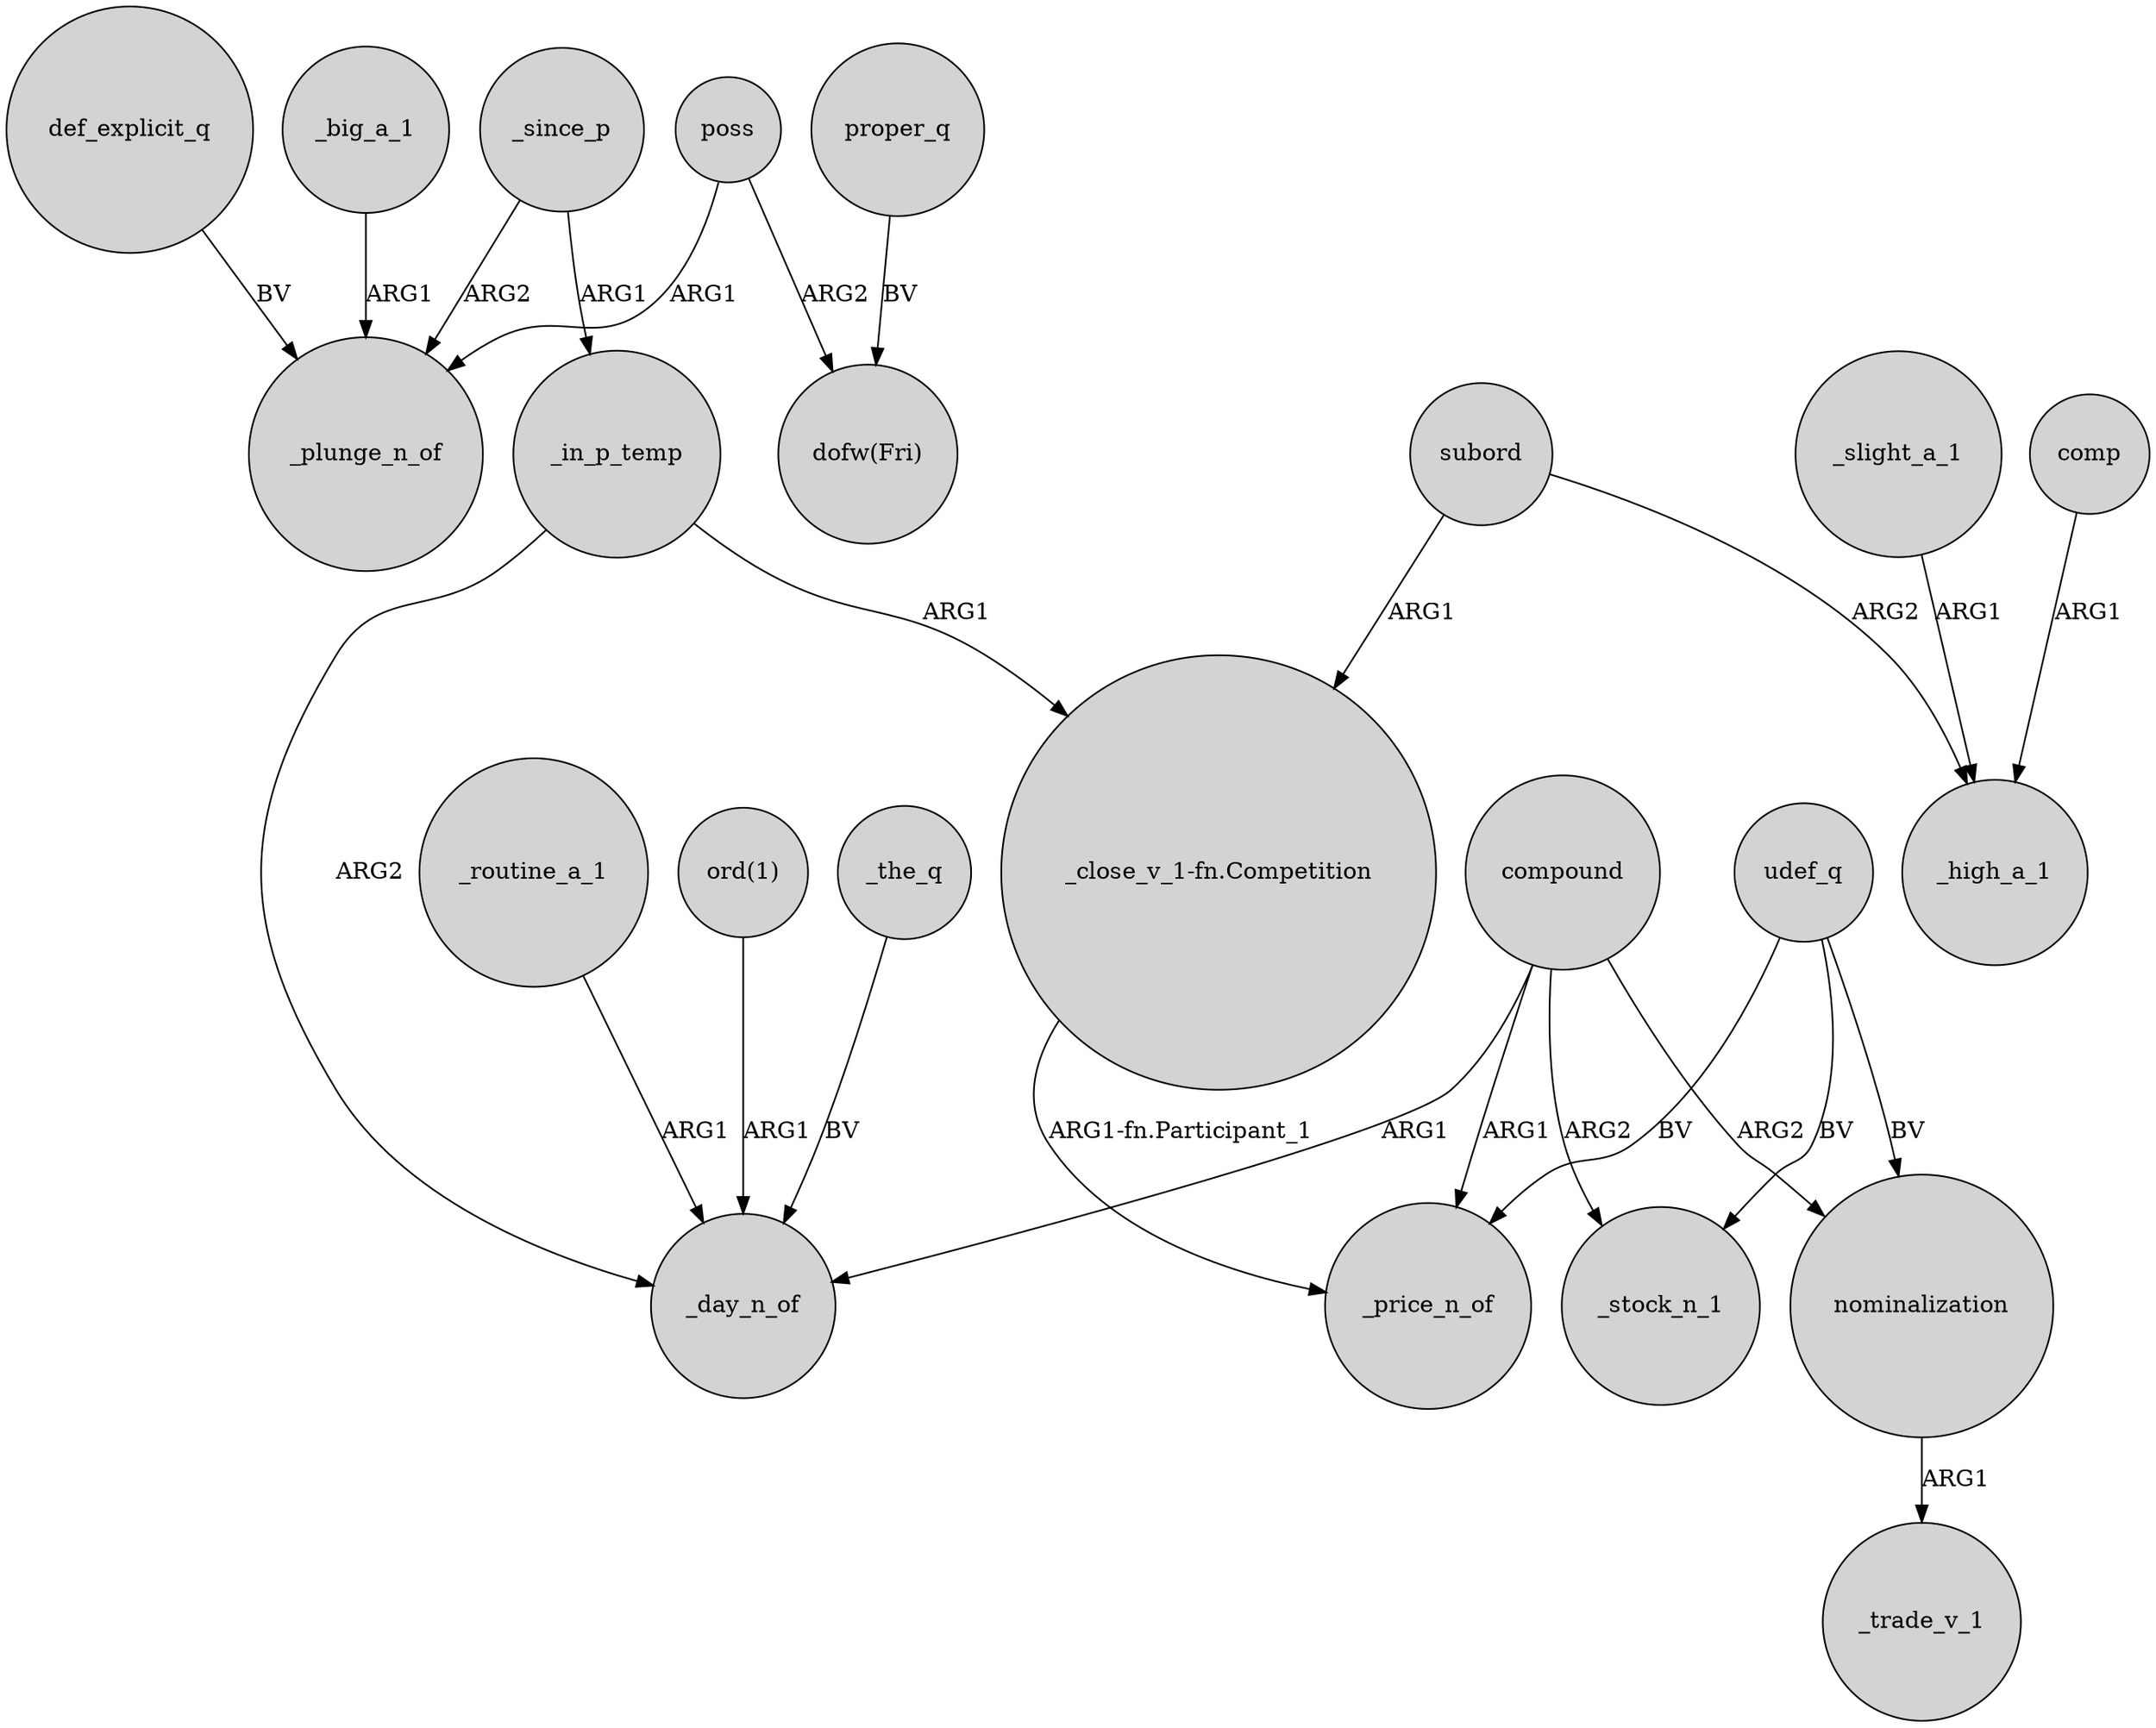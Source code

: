 digraph {
	node [shape=circle style=filled]
	def_explicit_q -> _plunge_n_of [label=BV]
	proper_q -> "dofw(Fri)" [label=BV]
	"ord(1)" -> _day_n_of [label=ARG1]
	_big_a_1 -> _plunge_n_of [label=ARG1]
	udef_q -> _price_n_of [label=BV]
	udef_q -> nominalization [label=BV]
	poss -> "dofw(Fri)" [label=ARG2]
	subord -> "_close_v_1-fn.Competition" [label=ARG1]
	_slight_a_1 -> _high_a_1 [label=ARG1]
	compound -> nominalization [label=ARG2]
	udef_q -> _stock_n_1 [label=BV]
	_the_q -> _day_n_of [label=BV]
	subord -> _high_a_1 [label=ARG2]
	comp -> _high_a_1 [label=ARG1]
	compound -> _stock_n_1 [label=ARG2]
	"_close_v_1-fn.Competition" -> _price_n_of [label="ARG1-fn.Participant_1"]
	_since_p -> _in_p_temp [label=ARG1]
	compound -> _day_n_of [label=ARG1]
	_in_p_temp -> _day_n_of [label=ARG2]
	_routine_a_1 -> _day_n_of [label=ARG1]
	_since_p -> _plunge_n_of [label=ARG2]
	compound -> _price_n_of [label=ARG1]
	_in_p_temp -> "_close_v_1-fn.Competition" [label=ARG1]
	nominalization -> _trade_v_1 [label=ARG1]
	poss -> _plunge_n_of [label=ARG1]
}
